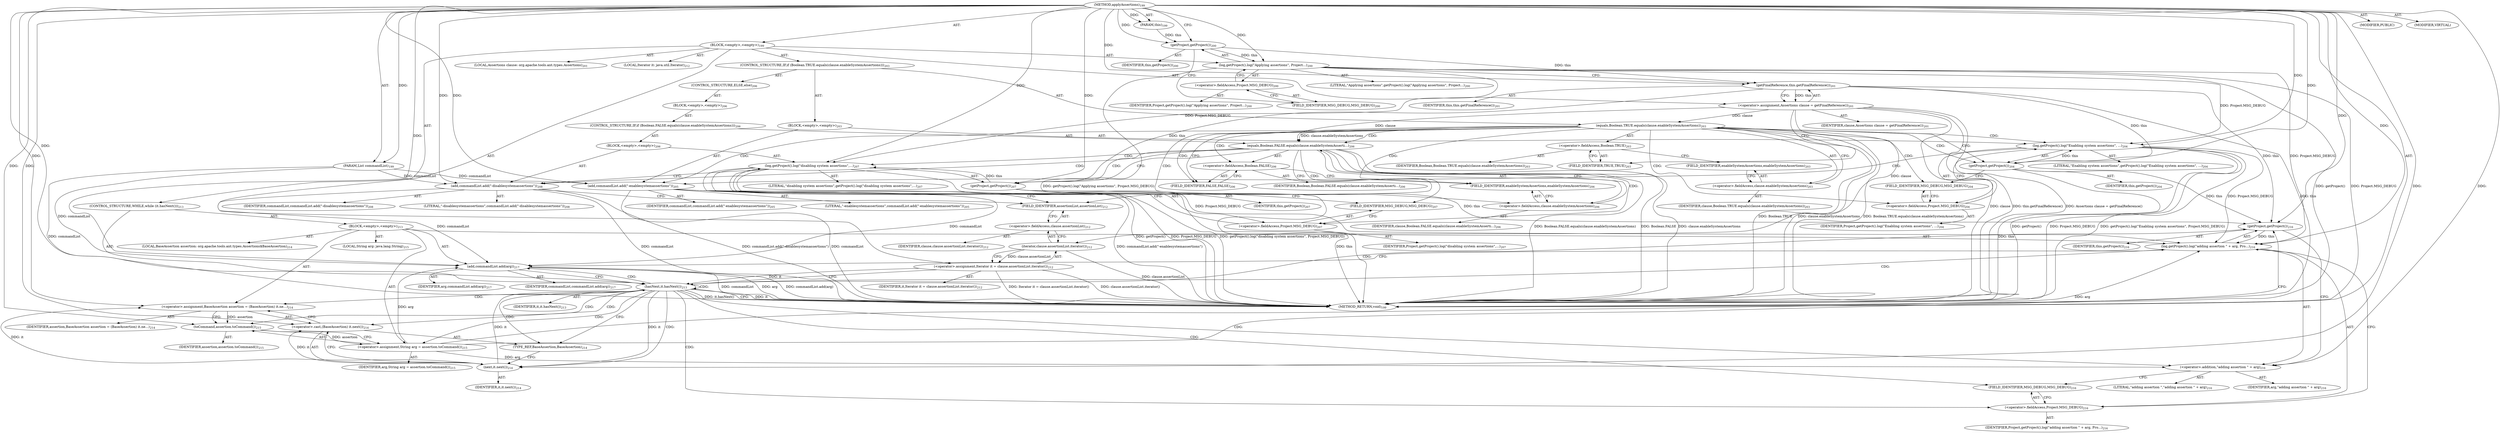 digraph "applyAssertions" {  
"111669149703" [label = <(METHOD,applyAssertions)<SUB>199</SUB>> ]
"115964116998" [label = <(PARAM,this)<SUB>199</SUB>> ]
"115964117008" [label = <(PARAM,List commandList)<SUB>199</SUB>> ]
"25769803788" [label = <(BLOCK,&lt;empty&gt;,&lt;empty&gt;)<SUB>199</SUB>> ]
"30064771112" [label = <(log,getProject().log(&quot;Applying assertions&quot;, Project...)<SUB>200</SUB>> ]
"30064771113" [label = <(getProject,getProject())<SUB>200</SUB>> ]
"68719476746" [label = <(IDENTIFIER,this,getProject())<SUB>200</SUB>> ]
"90194313223" [label = <(LITERAL,&quot;Applying assertions&quot;,getProject().log(&quot;Applying assertions&quot;, Project...)<SUB>200</SUB>> ]
"30064771114" [label = <(&lt;operator&gt;.fieldAccess,Project.MSG_DEBUG)<SUB>200</SUB>> ]
"68719476783" [label = <(IDENTIFIER,Project,getProject().log(&quot;Applying assertions&quot;, Project...)<SUB>200</SUB>> ]
"55834574855" [label = <(FIELD_IDENTIFIER,MSG_DEBUG,MSG_DEBUG)<SUB>200</SUB>> ]
"94489280515" [label = <(LOCAL,Assertions clause: org.apache.tools.ant.types.Assertions)<SUB>201</SUB>> ]
"30064771115" [label = <(&lt;operator&gt;.assignment,Assertions clause = getFinalReference())<SUB>201</SUB>> ]
"68719476784" [label = <(IDENTIFIER,clause,Assertions clause = getFinalReference())<SUB>201</SUB>> ]
"30064771116" [label = <(getFinalReference,this.getFinalReference())<SUB>201</SUB>> ]
"68719476747" [label = <(IDENTIFIER,this,this.getFinalReference())<SUB>201</SUB>> ]
"47244640260" [label = <(CONTROL_STRUCTURE,IF,if (Boolean.TRUE.equals(clause.enableSystemAssertions)))<SUB>203</SUB>> ]
"30064771117" [label = <(equals,Boolean.TRUE.equals(clause.enableSystemAssertions))<SUB>203</SUB>> ]
"30064771118" [label = <(&lt;operator&gt;.fieldAccess,Boolean.TRUE)<SUB>203</SUB>> ]
"68719476785" [label = <(IDENTIFIER,Boolean,Boolean.TRUE.equals(clause.enableSystemAssertions))<SUB>203</SUB>> ]
"55834574856" [label = <(FIELD_IDENTIFIER,TRUE,TRUE)<SUB>203</SUB>> ]
"30064771119" [label = <(&lt;operator&gt;.fieldAccess,clause.enableSystemAssertions)<SUB>203</SUB>> ]
"68719476786" [label = <(IDENTIFIER,clause,Boolean.TRUE.equals(clause.enableSystemAssertions))<SUB>203</SUB>> ]
"55834574857" [label = <(FIELD_IDENTIFIER,enableSystemAssertions,enableSystemAssertions)<SUB>203</SUB>> ]
"25769803789" [label = <(BLOCK,&lt;empty&gt;,&lt;empty&gt;)<SUB>203</SUB>> ]
"30064771120" [label = <(log,getProject().log(&quot;Enabling system assertions&quot;, ...)<SUB>204</SUB>> ]
"30064771121" [label = <(getProject,getProject())<SUB>204</SUB>> ]
"68719476748" [label = <(IDENTIFIER,this,getProject())<SUB>204</SUB>> ]
"90194313224" [label = <(LITERAL,&quot;Enabling system assertions&quot;,getProject().log(&quot;Enabling system assertions&quot;, ...)<SUB>204</SUB>> ]
"30064771122" [label = <(&lt;operator&gt;.fieldAccess,Project.MSG_DEBUG)<SUB>204</SUB>> ]
"68719476787" [label = <(IDENTIFIER,Project,getProject().log(&quot;Enabling system assertions&quot;, ...)<SUB>204</SUB>> ]
"55834574858" [label = <(FIELD_IDENTIFIER,MSG_DEBUG,MSG_DEBUG)<SUB>204</SUB>> ]
"30064771123" [label = <(add,commandList.add(&quot;-enablesystemassertions&quot;))<SUB>205</SUB>> ]
"68719476788" [label = <(IDENTIFIER,commandList,commandList.add(&quot;-enablesystemassertions&quot;))<SUB>205</SUB>> ]
"90194313225" [label = <(LITERAL,&quot;-enablesystemassertions&quot;,commandList.add(&quot;-enablesystemassertions&quot;))<SUB>205</SUB>> ]
"47244640261" [label = <(CONTROL_STRUCTURE,ELSE,else)<SUB>206</SUB>> ]
"25769803790" [label = <(BLOCK,&lt;empty&gt;,&lt;empty&gt;)<SUB>206</SUB>> ]
"47244640262" [label = <(CONTROL_STRUCTURE,IF,if (Boolean.FALSE.equals(clause.enableSystemAssertions)))<SUB>206</SUB>> ]
"30064771124" [label = <(equals,Boolean.FALSE.equals(clause.enableSystemAsserti...)<SUB>206</SUB>> ]
"30064771125" [label = <(&lt;operator&gt;.fieldAccess,Boolean.FALSE)<SUB>206</SUB>> ]
"68719476789" [label = <(IDENTIFIER,Boolean,Boolean.FALSE.equals(clause.enableSystemAsserti...)<SUB>206</SUB>> ]
"55834574859" [label = <(FIELD_IDENTIFIER,FALSE,FALSE)<SUB>206</SUB>> ]
"30064771126" [label = <(&lt;operator&gt;.fieldAccess,clause.enableSystemAssertions)<SUB>206</SUB>> ]
"68719476790" [label = <(IDENTIFIER,clause,Boolean.FALSE.equals(clause.enableSystemAsserti...)<SUB>206</SUB>> ]
"55834574860" [label = <(FIELD_IDENTIFIER,enableSystemAssertions,enableSystemAssertions)<SUB>206</SUB>> ]
"25769803791" [label = <(BLOCK,&lt;empty&gt;,&lt;empty&gt;)<SUB>206</SUB>> ]
"30064771127" [label = <(log,getProject().log(&quot;disabling system assertions&quot;,...)<SUB>207</SUB>> ]
"30064771128" [label = <(getProject,getProject())<SUB>207</SUB>> ]
"68719476749" [label = <(IDENTIFIER,this,getProject())<SUB>207</SUB>> ]
"90194313226" [label = <(LITERAL,&quot;disabling system assertions&quot;,getProject().log(&quot;disabling system assertions&quot;,...)<SUB>207</SUB>> ]
"30064771129" [label = <(&lt;operator&gt;.fieldAccess,Project.MSG_DEBUG)<SUB>207</SUB>> ]
"68719476791" [label = <(IDENTIFIER,Project,getProject().log(&quot;disabling system assertions&quot;,...)<SUB>207</SUB>> ]
"55834574861" [label = <(FIELD_IDENTIFIER,MSG_DEBUG,MSG_DEBUG)<SUB>207</SUB>> ]
"30064771130" [label = <(add,commandList.add(&quot;-disablesystemassertions&quot;))<SUB>208</SUB>> ]
"68719476792" [label = <(IDENTIFIER,commandList,commandList.add(&quot;-disablesystemassertions&quot;))<SUB>208</SUB>> ]
"90194313227" [label = <(LITERAL,&quot;-disablesystemassertions&quot;,commandList.add(&quot;-disablesystemassertions&quot;))<SUB>208</SUB>> ]
"94489280516" [label = <(LOCAL,Iterator it: java.util.Iterator)<SUB>212</SUB>> ]
"30064771131" [label = <(&lt;operator&gt;.assignment,Iterator it = clause.assertionList.iterator())<SUB>212</SUB>> ]
"68719476793" [label = <(IDENTIFIER,it,Iterator it = clause.assertionList.iterator())<SUB>212</SUB>> ]
"30064771132" [label = <(iterator,clause.assertionList.iterator())<SUB>212</SUB>> ]
"30064771133" [label = <(&lt;operator&gt;.fieldAccess,clause.assertionList)<SUB>212</SUB>> ]
"68719476794" [label = <(IDENTIFIER,clause,clause.assertionList.iterator())<SUB>212</SUB>> ]
"55834574862" [label = <(FIELD_IDENTIFIER,assertionList,assertionList)<SUB>212</SUB>> ]
"47244640263" [label = <(CONTROL_STRUCTURE,WHILE,while (it.hasNext()))<SUB>213</SUB>> ]
"30064771134" [label = <(hasNext,it.hasNext())<SUB>213</SUB>> ]
"68719476795" [label = <(IDENTIFIER,it,it.hasNext())<SUB>213</SUB>> ]
"25769803792" [label = <(BLOCK,&lt;empty&gt;,&lt;empty&gt;)<SUB>213</SUB>> ]
"94489280517" [label = <(LOCAL,BaseAssertion assertion: org.apache.tools.ant.types.Assertions$BaseAssertion)<SUB>214</SUB>> ]
"30064771135" [label = <(&lt;operator&gt;.assignment,BaseAssertion assertion = (BaseAssertion) it.ne...)<SUB>214</SUB>> ]
"68719476796" [label = <(IDENTIFIER,assertion,BaseAssertion assertion = (BaseAssertion) it.ne...)<SUB>214</SUB>> ]
"30064771136" [label = <(&lt;operator&gt;.cast,(BaseAssertion) it.next())<SUB>214</SUB>> ]
"180388626434" [label = <(TYPE_REF,BaseAssertion,BaseAssertion)<SUB>214</SUB>> ]
"30064771137" [label = <(next,it.next())<SUB>214</SUB>> ]
"68719476797" [label = <(IDENTIFIER,it,it.next())<SUB>214</SUB>> ]
"94489280518" [label = <(LOCAL,String arg: java.lang.String)<SUB>215</SUB>> ]
"30064771138" [label = <(&lt;operator&gt;.assignment,String arg = assertion.toCommand())<SUB>215</SUB>> ]
"68719476798" [label = <(IDENTIFIER,arg,String arg = assertion.toCommand())<SUB>215</SUB>> ]
"30064771139" [label = <(toCommand,assertion.toCommand())<SUB>215</SUB>> ]
"68719476799" [label = <(IDENTIFIER,assertion,assertion.toCommand())<SUB>215</SUB>> ]
"30064771140" [label = <(log,getProject().log(&quot;adding assertion &quot; + arg, Pro...)<SUB>216</SUB>> ]
"30064771141" [label = <(getProject,getProject())<SUB>216</SUB>> ]
"68719476750" [label = <(IDENTIFIER,this,getProject())<SUB>216</SUB>> ]
"30064771142" [label = <(&lt;operator&gt;.addition,&quot;adding assertion &quot; + arg)<SUB>216</SUB>> ]
"90194313228" [label = <(LITERAL,&quot;adding assertion &quot;,&quot;adding assertion &quot; + arg)<SUB>216</SUB>> ]
"68719476800" [label = <(IDENTIFIER,arg,&quot;adding assertion &quot; + arg)<SUB>216</SUB>> ]
"30064771143" [label = <(&lt;operator&gt;.fieldAccess,Project.MSG_DEBUG)<SUB>216</SUB>> ]
"68719476801" [label = <(IDENTIFIER,Project,getProject().log(&quot;adding assertion &quot; + arg, Pro...)<SUB>216</SUB>> ]
"55834574863" [label = <(FIELD_IDENTIFIER,MSG_DEBUG,MSG_DEBUG)<SUB>216</SUB>> ]
"30064771144" [label = <(add,commandList.add(arg))<SUB>217</SUB>> ]
"68719476802" [label = <(IDENTIFIER,commandList,commandList.add(arg))<SUB>217</SUB>> ]
"68719476803" [label = <(IDENTIFIER,arg,commandList.add(arg))<SUB>217</SUB>> ]
"133143986192" [label = <(MODIFIER,PUBLIC)> ]
"133143986193" [label = <(MODIFIER,VIRTUAL)> ]
"128849018887" [label = <(METHOD_RETURN,void)<SUB>199</SUB>> ]
  "111669149703" -> "115964116998"  [ label = "AST: "] 
  "111669149703" -> "115964117008"  [ label = "AST: "] 
  "111669149703" -> "25769803788"  [ label = "AST: "] 
  "111669149703" -> "133143986192"  [ label = "AST: "] 
  "111669149703" -> "133143986193"  [ label = "AST: "] 
  "111669149703" -> "128849018887"  [ label = "AST: "] 
  "25769803788" -> "30064771112"  [ label = "AST: "] 
  "25769803788" -> "94489280515"  [ label = "AST: "] 
  "25769803788" -> "30064771115"  [ label = "AST: "] 
  "25769803788" -> "47244640260"  [ label = "AST: "] 
  "25769803788" -> "94489280516"  [ label = "AST: "] 
  "25769803788" -> "30064771131"  [ label = "AST: "] 
  "25769803788" -> "47244640263"  [ label = "AST: "] 
  "30064771112" -> "30064771113"  [ label = "AST: "] 
  "30064771112" -> "90194313223"  [ label = "AST: "] 
  "30064771112" -> "30064771114"  [ label = "AST: "] 
  "30064771113" -> "68719476746"  [ label = "AST: "] 
  "30064771114" -> "68719476783"  [ label = "AST: "] 
  "30064771114" -> "55834574855"  [ label = "AST: "] 
  "30064771115" -> "68719476784"  [ label = "AST: "] 
  "30064771115" -> "30064771116"  [ label = "AST: "] 
  "30064771116" -> "68719476747"  [ label = "AST: "] 
  "47244640260" -> "30064771117"  [ label = "AST: "] 
  "47244640260" -> "25769803789"  [ label = "AST: "] 
  "47244640260" -> "47244640261"  [ label = "AST: "] 
  "30064771117" -> "30064771118"  [ label = "AST: "] 
  "30064771117" -> "30064771119"  [ label = "AST: "] 
  "30064771118" -> "68719476785"  [ label = "AST: "] 
  "30064771118" -> "55834574856"  [ label = "AST: "] 
  "30064771119" -> "68719476786"  [ label = "AST: "] 
  "30064771119" -> "55834574857"  [ label = "AST: "] 
  "25769803789" -> "30064771120"  [ label = "AST: "] 
  "25769803789" -> "30064771123"  [ label = "AST: "] 
  "30064771120" -> "30064771121"  [ label = "AST: "] 
  "30064771120" -> "90194313224"  [ label = "AST: "] 
  "30064771120" -> "30064771122"  [ label = "AST: "] 
  "30064771121" -> "68719476748"  [ label = "AST: "] 
  "30064771122" -> "68719476787"  [ label = "AST: "] 
  "30064771122" -> "55834574858"  [ label = "AST: "] 
  "30064771123" -> "68719476788"  [ label = "AST: "] 
  "30064771123" -> "90194313225"  [ label = "AST: "] 
  "47244640261" -> "25769803790"  [ label = "AST: "] 
  "25769803790" -> "47244640262"  [ label = "AST: "] 
  "47244640262" -> "30064771124"  [ label = "AST: "] 
  "47244640262" -> "25769803791"  [ label = "AST: "] 
  "30064771124" -> "30064771125"  [ label = "AST: "] 
  "30064771124" -> "30064771126"  [ label = "AST: "] 
  "30064771125" -> "68719476789"  [ label = "AST: "] 
  "30064771125" -> "55834574859"  [ label = "AST: "] 
  "30064771126" -> "68719476790"  [ label = "AST: "] 
  "30064771126" -> "55834574860"  [ label = "AST: "] 
  "25769803791" -> "30064771127"  [ label = "AST: "] 
  "25769803791" -> "30064771130"  [ label = "AST: "] 
  "30064771127" -> "30064771128"  [ label = "AST: "] 
  "30064771127" -> "90194313226"  [ label = "AST: "] 
  "30064771127" -> "30064771129"  [ label = "AST: "] 
  "30064771128" -> "68719476749"  [ label = "AST: "] 
  "30064771129" -> "68719476791"  [ label = "AST: "] 
  "30064771129" -> "55834574861"  [ label = "AST: "] 
  "30064771130" -> "68719476792"  [ label = "AST: "] 
  "30064771130" -> "90194313227"  [ label = "AST: "] 
  "30064771131" -> "68719476793"  [ label = "AST: "] 
  "30064771131" -> "30064771132"  [ label = "AST: "] 
  "30064771132" -> "30064771133"  [ label = "AST: "] 
  "30064771133" -> "68719476794"  [ label = "AST: "] 
  "30064771133" -> "55834574862"  [ label = "AST: "] 
  "47244640263" -> "30064771134"  [ label = "AST: "] 
  "47244640263" -> "25769803792"  [ label = "AST: "] 
  "30064771134" -> "68719476795"  [ label = "AST: "] 
  "25769803792" -> "94489280517"  [ label = "AST: "] 
  "25769803792" -> "30064771135"  [ label = "AST: "] 
  "25769803792" -> "94489280518"  [ label = "AST: "] 
  "25769803792" -> "30064771138"  [ label = "AST: "] 
  "25769803792" -> "30064771140"  [ label = "AST: "] 
  "25769803792" -> "30064771144"  [ label = "AST: "] 
  "30064771135" -> "68719476796"  [ label = "AST: "] 
  "30064771135" -> "30064771136"  [ label = "AST: "] 
  "30064771136" -> "180388626434"  [ label = "AST: "] 
  "30064771136" -> "30064771137"  [ label = "AST: "] 
  "30064771137" -> "68719476797"  [ label = "AST: "] 
  "30064771138" -> "68719476798"  [ label = "AST: "] 
  "30064771138" -> "30064771139"  [ label = "AST: "] 
  "30064771139" -> "68719476799"  [ label = "AST: "] 
  "30064771140" -> "30064771141"  [ label = "AST: "] 
  "30064771140" -> "30064771142"  [ label = "AST: "] 
  "30064771140" -> "30064771143"  [ label = "AST: "] 
  "30064771141" -> "68719476750"  [ label = "AST: "] 
  "30064771142" -> "90194313228"  [ label = "AST: "] 
  "30064771142" -> "68719476800"  [ label = "AST: "] 
  "30064771143" -> "68719476801"  [ label = "AST: "] 
  "30064771143" -> "55834574863"  [ label = "AST: "] 
  "30064771144" -> "68719476802"  [ label = "AST: "] 
  "30064771144" -> "68719476803"  [ label = "AST: "] 
  "30064771112" -> "30064771116"  [ label = "CFG: "] 
  "30064771115" -> "55834574856"  [ label = "CFG: "] 
  "30064771131" -> "30064771134"  [ label = "CFG: "] 
  "30064771113" -> "55834574855"  [ label = "CFG: "] 
  "30064771114" -> "30064771112"  [ label = "CFG: "] 
  "30064771116" -> "30064771115"  [ label = "CFG: "] 
  "30064771117" -> "30064771121"  [ label = "CFG: "] 
  "30064771117" -> "55834574859"  [ label = "CFG: "] 
  "30064771132" -> "30064771131"  [ label = "CFG: "] 
  "30064771134" -> "128849018887"  [ label = "CFG: "] 
  "30064771134" -> "180388626434"  [ label = "CFG: "] 
  "55834574855" -> "30064771114"  [ label = "CFG: "] 
  "30064771118" -> "55834574857"  [ label = "CFG: "] 
  "30064771119" -> "30064771117"  [ label = "CFG: "] 
  "30064771120" -> "30064771123"  [ label = "CFG: "] 
  "30064771123" -> "55834574862"  [ label = "CFG: "] 
  "30064771133" -> "30064771132"  [ label = "CFG: "] 
  "30064771135" -> "30064771139"  [ label = "CFG: "] 
  "30064771138" -> "30064771141"  [ label = "CFG: "] 
  "30064771140" -> "30064771144"  [ label = "CFG: "] 
  "30064771144" -> "30064771134"  [ label = "CFG: "] 
  "55834574856" -> "30064771118"  [ label = "CFG: "] 
  "55834574857" -> "30064771119"  [ label = "CFG: "] 
  "30064771121" -> "55834574858"  [ label = "CFG: "] 
  "30064771122" -> "30064771120"  [ label = "CFG: "] 
  "55834574862" -> "30064771133"  [ label = "CFG: "] 
  "30064771136" -> "30064771135"  [ label = "CFG: "] 
  "30064771139" -> "30064771138"  [ label = "CFG: "] 
  "30064771141" -> "30064771142"  [ label = "CFG: "] 
  "30064771142" -> "55834574863"  [ label = "CFG: "] 
  "30064771143" -> "30064771140"  [ label = "CFG: "] 
  "55834574858" -> "30064771122"  [ label = "CFG: "] 
  "30064771124" -> "30064771128"  [ label = "CFG: "] 
  "30064771124" -> "55834574862"  [ label = "CFG: "] 
  "180388626434" -> "30064771137"  [ label = "CFG: "] 
  "30064771137" -> "30064771136"  [ label = "CFG: "] 
  "55834574863" -> "30064771143"  [ label = "CFG: "] 
  "30064771125" -> "55834574860"  [ label = "CFG: "] 
  "30064771126" -> "30064771124"  [ label = "CFG: "] 
  "30064771127" -> "30064771130"  [ label = "CFG: "] 
  "30064771130" -> "55834574862"  [ label = "CFG: "] 
  "55834574859" -> "30064771125"  [ label = "CFG: "] 
  "55834574860" -> "30064771126"  [ label = "CFG: "] 
  "30064771128" -> "55834574861"  [ label = "CFG: "] 
  "30064771129" -> "30064771127"  [ label = "CFG: "] 
  "55834574861" -> "30064771129"  [ label = "CFG: "] 
  "111669149703" -> "30064771113"  [ label = "CFG: "] 
  "115964117008" -> "128849018887"  [ label = "DDG: commandList"] 
  "30064771112" -> "128849018887"  [ label = "DDG: getProject()"] 
  "30064771112" -> "128849018887"  [ label = "DDG: Project.MSG_DEBUG"] 
  "30064771112" -> "128849018887"  [ label = "DDG: getProject().log(&quot;Applying assertions&quot;, Project.MSG_DEBUG)"] 
  "30064771115" -> "128849018887"  [ label = "DDG: clause"] 
  "30064771116" -> "128849018887"  [ label = "DDG: this"] 
  "30064771115" -> "128849018887"  [ label = "DDG: this.getFinalReference()"] 
  "30064771115" -> "128849018887"  [ label = "DDG: Assertions clause = getFinalReference()"] 
  "30064771117" -> "128849018887"  [ label = "DDG: Boolean.TRUE"] 
  "30064771117" -> "128849018887"  [ label = "DDG: clause.enableSystemAssertions"] 
  "30064771117" -> "128849018887"  [ label = "DDG: Boolean.TRUE.equals(clause.enableSystemAssertions)"] 
  "30064771124" -> "128849018887"  [ label = "DDG: Boolean.FALSE"] 
  "30064771124" -> "128849018887"  [ label = "DDG: clause.enableSystemAssertions"] 
  "30064771124" -> "128849018887"  [ label = "DDG: Boolean.FALSE.equals(clause.enableSystemAssertions)"] 
  "30064771128" -> "128849018887"  [ label = "DDG: this"] 
  "30064771127" -> "128849018887"  [ label = "DDG: getProject()"] 
  "30064771127" -> "128849018887"  [ label = "DDG: Project.MSG_DEBUG"] 
  "30064771127" -> "128849018887"  [ label = "DDG: getProject().log(&quot;disabling system assertions&quot;, Project.MSG_DEBUG)"] 
  "30064771130" -> "128849018887"  [ label = "DDG: commandList"] 
  "30064771130" -> "128849018887"  [ label = "DDG: commandList.add(&quot;-disablesystemassertions&quot;)"] 
  "30064771121" -> "128849018887"  [ label = "DDG: this"] 
  "30064771120" -> "128849018887"  [ label = "DDG: getProject()"] 
  "30064771120" -> "128849018887"  [ label = "DDG: Project.MSG_DEBUG"] 
  "30064771120" -> "128849018887"  [ label = "DDG: getProject().log(&quot;Enabling system assertions&quot;, Project.MSG_DEBUG)"] 
  "30064771123" -> "128849018887"  [ label = "DDG: commandList"] 
  "30064771123" -> "128849018887"  [ label = "DDG: commandList.add(&quot;-enablesystemassertions&quot;)"] 
  "30064771132" -> "128849018887"  [ label = "DDG: clause.assertionList"] 
  "30064771131" -> "128849018887"  [ label = "DDG: clause.assertionList.iterator()"] 
  "30064771131" -> "128849018887"  [ label = "DDG: Iterator it = clause.assertionList.iterator()"] 
  "30064771134" -> "128849018887"  [ label = "DDG: it"] 
  "30064771134" -> "128849018887"  [ label = "DDG: it.hasNext()"] 
  "30064771144" -> "128849018887"  [ label = "DDG: commandList"] 
  "30064771144" -> "128849018887"  [ label = "DDG: arg"] 
  "30064771144" -> "128849018887"  [ label = "DDG: commandList.add(arg)"] 
  "111669149703" -> "115964116998"  [ label = "DDG: "] 
  "111669149703" -> "115964117008"  [ label = "DDG: "] 
  "30064771116" -> "30064771115"  [ label = "DDG: this"] 
  "30064771132" -> "30064771131"  [ label = "DDG: clause.assertionList"] 
  "30064771113" -> "30064771112"  [ label = "DDG: this"] 
  "111669149703" -> "30064771112"  [ label = "DDG: "] 
  "115964116998" -> "30064771113"  [ label = "DDG: this"] 
  "111669149703" -> "30064771113"  [ label = "DDG: "] 
  "30064771113" -> "30064771116"  [ label = "DDG: this"] 
  "111669149703" -> "30064771116"  [ label = "DDG: "] 
  "30064771115" -> "30064771117"  [ label = "DDG: clause"] 
  "30064771115" -> "30064771132"  [ label = "DDG: clause"] 
  "30064771131" -> "30064771134"  [ label = "DDG: it"] 
  "30064771137" -> "30064771134"  [ label = "DDG: it"] 
  "111669149703" -> "30064771134"  [ label = "DDG: "] 
  "111669149703" -> "30064771135"  [ label = "DDG: "] 
  "30064771137" -> "30064771135"  [ label = "DDG: it"] 
  "30064771139" -> "30064771138"  [ label = "DDG: assertion"] 
  "30064771121" -> "30064771120"  [ label = "DDG: this"] 
  "111669149703" -> "30064771120"  [ label = "DDG: "] 
  "30064771112" -> "30064771120"  [ label = "DDG: Project.MSG_DEBUG"] 
  "115964117008" -> "30064771123"  [ label = "DDG: commandList"] 
  "111669149703" -> "30064771123"  [ label = "DDG: "] 
  "30064771141" -> "30064771140"  [ label = "DDG: this"] 
  "111669149703" -> "30064771140"  [ label = "DDG: "] 
  "30064771138" -> "30064771140"  [ label = "DDG: arg"] 
  "30064771112" -> "30064771140"  [ label = "DDG: Project.MSG_DEBUG"] 
  "30064771127" -> "30064771140"  [ label = "DDG: Project.MSG_DEBUG"] 
  "30064771120" -> "30064771140"  [ label = "DDG: Project.MSG_DEBUG"] 
  "115964117008" -> "30064771144"  [ label = "DDG: commandList"] 
  "30064771130" -> "30064771144"  [ label = "DDG: commandList"] 
  "30064771123" -> "30064771144"  [ label = "DDG: commandList"] 
  "111669149703" -> "30064771144"  [ label = "DDG: "] 
  "30064771138" -> "30064771144"  [ label = "DDG: arg"] 
  "30064771116" -> "30064771121"  [ label = "DDG: this"] 
  "111669149703" -> "30064771121"  [ label = "DDG: "] 
  "111669149703" -> "30064771136"  [ label = "DDG: "] 
  "30064771137" -> "30064771136"  [ label = "DDG: it"] 
  "30064771135" -> "30064771139"  [ label = "DDG: assertion"] 
  "111669149703" -> "30064771139"  [ label = "DDG: "] 
  "30064771116" -> "30064771141"  [ label = "DDG: this"] 
  "30064771128" -> "30064771141"  [ label = "DDG: this"] 
  "30064771121" -> "30064771141"  [ label = "DDG: this"] 
  "111669149703" -> "30064771141"  [ label = "DDG: "] 
  "111669149703" -> "30064771142"  [ label = "DDG: "] 
  "30064771138" -> "30064771142"  [ label = "DDG: arg"] 
  "30064771115" -> "30064771124"  [ label = "DDG: clause"] 
  "30064771117" -> "30064771124"  [ label = "DDG: clause.enableSystemAssertions"] 
  "30064771134" -> "30064771137"  [ label = "DDG: it"] 
  "111669149703" -> "30064771137"  [ label = "DDG: "] 
  "30064771128" -> "30064771127"  [ label = "DDG: this"] 
  "111669149703" -> "30064771127"  [ label = "DDG: "] 
  "30064771112" -> "30064771127"  [ label = "DDG: Project.MSG_DEBUG"] 
  "115964117008" -> "30064771130"  [ label = "DDG: commandList"] 
  "111669149703" -> "30064771130"  [ label = "DDG: "] 
  "30064771116" -> "30064771128"  [ label = "DDG: this"] 
  "111669149703" -> "30064771128"  [ label = "DDG: "] 
  "30064771117" -> "30064771122"  [ label = "CDG: "] 
  "30064771117" -> "30064771121"  [ label = "CDG: "] 
  "30064771117" -> "30064771120"  [ label = "CDG: "] 
  "30064771117" -> "30064771126"  [ label = "CDG: "] 
  "30064771117" -> "30064771125"  [ label = "CDG: "] 
  "30064771117" -> "30064771124"  [ label = "CDG: "] 
  "30064771117" -> "30064771123"  [ label = "CDG: "] 
  "30064771117" -> "55834574860"  [ label = "CDG: "] 
  "30064771117" -> "55834574859"  [ label = "CDG: "] 
  "30064771117" -> "55834574858"  [ label = "CDG: "] 
  "30064771134" -> "30064771134"  [ label = "CDG: "] 
  "30064771134" -> "30064771138"  [ label = "CDG: "] 
  "30064771134" -> "30064771137"  [ label = "CDG: "] 
  "30064771134" -> "30064771136"  [ label = "CDG: "] 
  "30064771134" -> "30064771135"  [ label = "CDG: "] 
  "30064771134" -> "180388626434"  [ label = "CDG: "] 
  "30064771134" -> "30064771142"  [ label = "CDG: "] 
  "30064771134" -> "30064771141"  [ label = "CDG: "] 
  "30064771134" -> "30064771140"  [ label = "CDG: "] 
  "30064771134" -> "30064771139"  [ label = "CDG: "] 
  "30064771134" -> "55834574863"  [ label = "CDG: "] 
  "30064771134" -> "30064771144"  [ label = "CDG: "] 
  "30064771134" -> "30064771143"  [ label = "CDG: "] 
  "30064771124" -> "30064771130"  [ label = "CDG: "] 
  "30064771124" -> "30064771129"  [ label = "CDG: "] 
  "30064771124" -> "30064771128"  [ label = "CDG: "] 
  "30064771124" -> "30064771127"  [ label = "CDG: "] 
  "30064771124" -> "55834574861"  [ label = "CDG: "] 
}
